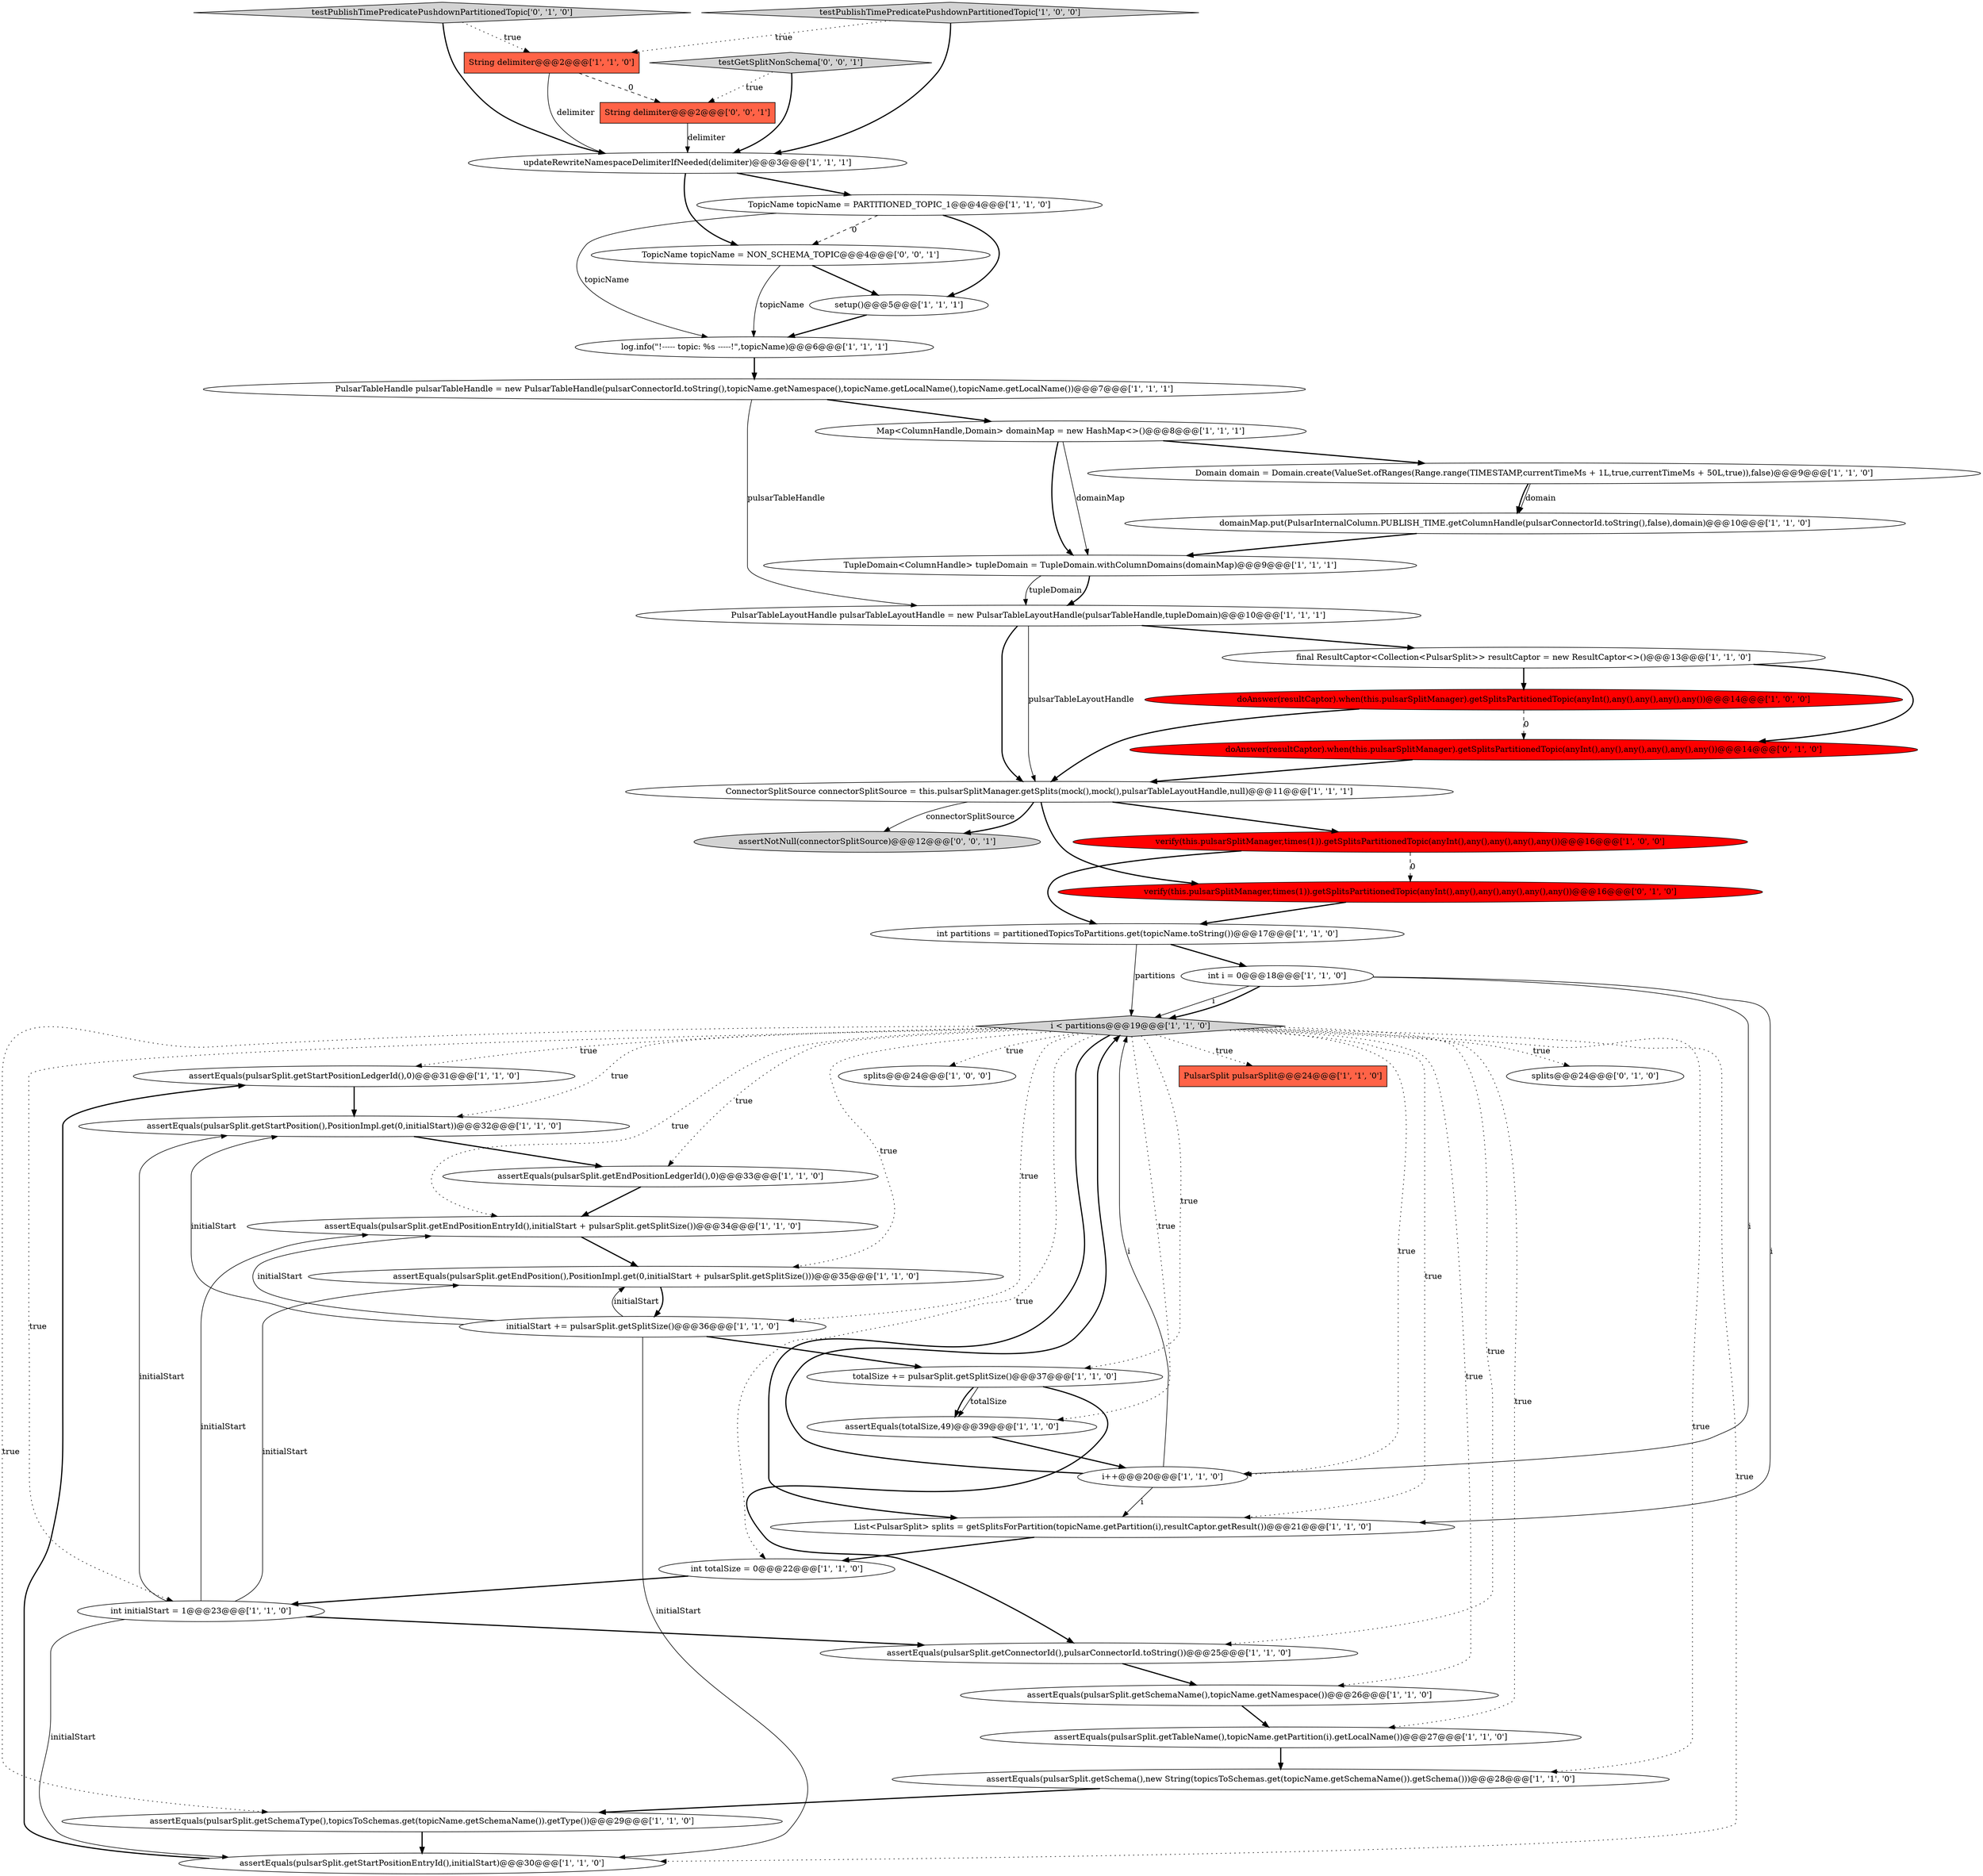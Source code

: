 digraph {
39 [style = filled, label = "splits@@@24@@@['0', '1', '0']", fillcolor = white, shape = ellipse image = "AAA0AAABBB2BBB"];
34 [style = filled, label = "assertEquals(pulsarSplit.getStartPositionLedgerId(),0)@@@31@@@['1', '1', '0']", fillcolor = white, shape = ellipse image = "AAA0AAABBB1BBB"];
15 [style = filled, label = "PulsarTableLayoutHandle pulsarTableLayoutHandle = new PulsarTableLayoutHandle(pulsarTableHandle,tupleDomain)@@@10@@@['1', '1', '1']", fillcolor = white, shape = ellipse image = "AAA0AAABBB1BBB"];
7 [style = filled, label = "assertEquals(totalSize,49)@@@39@@@['1', '1', '0']", fillcolor = white, shape = ellipse image = "AAA0AAABBB1BBB"];
2 [style = filled, label = "assertEquals(pulsarSplit.getEndPosition(),PositionImpl.get(0,initialStart + pulsarSplit.getSplitSize()))@@@35@@@['1', '1', '0']", fillcolor = white, shape = ellipse image = "AAA0AAABBB1BBB"];
10 [style = filled, label = "PulsarTableHandle pulsarTableHandle = new PulsarTableHandle(pulsarConnectorId.toString(),topicName.getNamespace(),topicName.getLocalName(),topicName.getLocalName())@@@7@@@['1', '1', '1']", fillcolor = white, shape = ellipse image = "AAA0AAABBB1BBB"];
18 [style = filled, label = "assertEquals(pulsarSplit.getSchemaName(),topicName.getNamespace())@@@26@@@['1', '1', '0']", fillcolor = white, shape = ellipse image = "AAA0AAABBB1BBB"];
21 [style = filled, label = "ConnectorSplitSource connectorSplitSource = this.pulsarSplitManager.getSplits(mock(),mock(),pulsarTableLayoutHandle,null)@@@11@@@['1', '1', '1']", fillcolor = white, shape = ellipse image = "AAA0AAABBB1BBB"];
23 [style = filled, label = "List<PulsarSplit> splits = getSplitsForPartition(topicName.getPartition(i),resultCaptor.getResult())@@@21@@@['1', '1', '0']", fillcolor = white, shape = ellipse image = "AAA0AAABBB1BBB"];
27 [style = filled, label = "int totalSize = 0@@@22@@@['1', '1', '0']", fillcolor = white, shape = ellipse image = "AAA0AAABBB1BBB"];
11 [style = filled, label = "splits@@@24@@@['1', '0', '0']", fillcolor = white, shape = ellipse image = "AAA0AAABBB1BBB"];
46 [style = filled, label = "String delimiter@@@2@@@['0', '0', '1']", fillcolor = tomato, shape = box image = "AAA0AAABBB3BBB"];
8 [style = filled, label = "Map<ColumnHandle,Domain> domainMap = new HashMap<>()@@@8@@@['1', '1', '1']", fillcolor = white, shape = ellipse image = "AAA0AAABBB1BBB"];
38 [style = filled, label = "TopicName topicName = PARTITIONED_TOPIC_1@@@4@@@['1', '1', '0']", fillcolor = white, shape = ellipse image = "AAA0AAABBB1BBB"];
12 [style = filled, label = "assertEquals(pulsarSplit.getStartPosition(),PositionImpl.get(0,initialStart))@@@32@@@['1', '1', '0']", fillcolor = white, shape = ellipse image = "AAA0AAABBB1BBB"];
36 [style = filled, label = "String delimiter@@@2@@@['1', '1', '0']", fillcolor = tomato, shape = box image = "AAA0AAABBB1BBB"];
43 [style = filled, label = "TopicName topicName = NON_SCHEMA_TOPIC@@@4@@@['0', '0', '1']", fillcolor = white, shape = ellipse image = "AAA0AAABBB3BBB"];
14 [style = filled, label = "i++@@@20@@@['1', '1', '0']", fillcolor = white, shape = ellipse image = "AAA0AAABBB1BBB"];
20 [style = filled, label = "doAnswer(resultCaptor).when(this.pulsarSplitManager).getSplitsPartitionedTopic(anyInt(),any(),any(),any(),any())@@@14@@@['1', '0', '0']", fillcolor = red, shape = ellipse image = "AAA1AAABBB1BBB"];
5 [style = filled, label = "domainMap.put(PulsarInternalColumn.PUBLISH_TIME.getColumnHandle(pulsarConnectorId.toString(),false),domain)@@@10@@@['1', '1', '0']", fillcolor = white, shape = ellipse image = "AAA0AAABBB1BBB"];
45 [style = filled, label = "assertNotNull(connectorSplitSource)@@@12@@@['0', '0', '1']", fillcolor = lightgray, shape = ellipse image = "AAA0AAABBB3BBB"];
3 [style = filled, label = "assertEquals(pulsarSplit.getTableName(),topicName.getPartition(i).getLocalName())@@@27@@@['1', '1', '0']", fillcolor = white, shape = ellipse image = "AAA0AAABBB1BBB"];
9 [style = filled, label = "assertEquals(pulsarSplit.getConnectorId(),pulsarConnectorId.toString())@@@25@@@['1', '1', '0']", fillcolor = white, shape = ellipse image = "AAA0AAABBB1BBB"];
22 [style = filled, label = "i < partitions@@@19@@@['1', '1', '0']", fillcolor = lightgray, shape = diamond image = "AAA0AAABBB1BBB"];
40 [style = filled, label = "testPublishTimePredicatePushdownPartitionedTopic['0', '1', '0']", fillcolor = lightgray, shape = diamond image = "AAA0AAABBB2BBB"];
24 [style = filled, label = "setup()@@@5@@@['1', '1', '1']", fillcolor = white, shape = ellipse image = "AAA0AAABBB1BBB"];
29 [style = filled, label = "totalSize += pulsarSplit.getSplitSize()@@@37@@@['1', '1', '0']", fillcolor = white, shape = ellipse image = "AAA0AAABBB1BBB"];
13 [style = filled, label = "int i = 0@@@18@@@['1', '1', '0']", fillcolor = white, shape = ellipse image = "AAA0AAABBB1BBB"];
16 [style = filled, label = "testPublishTimePredicatePushdownPartitionedTopic['1', '0', '0']", fillcolor = lightgray, shape = diamond image = "AAA0AAABBB1BBB"];
35 [style = filled, label = "assertEquals(pulsarSplit.getEndPositionEntryId(),initialStart + pulsarSplit.getSplitSize())@@@34@@@['1', '1', '0']", fillcolor = white, shape = ellipse image = "AAA0AAABBB1BBB"];
42 [style = filled, label = "doAnswer(resultCaptor).when(this.pulsarSplitManager).getSplitsPartitionedTopic(anyInt(),any(),any(),any(),any(),any())@@@14@@@['0', '1', '0']", fillcolor = red, shape = ellipse image = "AAA1AAABBB2BBB"];
0 [style = filled, label = "assertEquals(pulsarSplit.getSchema(),new String(topicsToSchemas.get(topicName.getSchemaName()).getSchema()))@@@28@@@['1', '1', '0']", fillcolor = white, shape = ellipse image = "AAA0AAABBB1BBB"];
26 [style = filled, label = "initialStart += pulsarSplit.getSplitSize()@@@36@@@['1', '1', '0']", fillcolor = white, shape = ellipse image = "AAA0AAABBB1BBB"];
19 [style = filled, label = "updateRewriteNamespaceDelimiterIfNeeded(delimiter)@@@3@@@['1', '1', '1']", fillcolor = white, shape = ellipse image = "AAA0AAABBB1BBB"];
32 [style = filled, label = "assertEquals(pulsarSplit.getEndPositionLedgerId(),0)@@@33@@@['1', '1', '0']", fillcolor = white, shape = ellipse image = "AAA0AAABBB1BBB"];
41 [style = filled, label = "verify(this.pulsarSplitManager,times(1)).getSplitsPartitionedTopic(anyInt(),any(),any(),any(),any(),any())@@@16@@@['0', '1', '0']", fillcolor = red, shape = ellipse image = "AAA1AAABBB2BBB"];
44 [style = filled, label = "testGetSplitNonSchema['0', '0', '1']", fillcolor = lightgray, shape = diamond image = "AAA0AAABBB3BBB"];
28 [style = filled, label = "assertEquals(pulsarSplit.getSchemaType(),topicsToSchemas.get(topicName.getSchemaName()).getType())@@@29@@@['1', '1', '0']", fillcolor = white, shape = ellipse image = "AAA0AAABBB1BBB"];
17 [style = filled, label = "Domain domain = Domain.create(ValueSet.ofRanges(Range.range(TIMESTAMP,currentTimeMs + 1L,true,currentTimeMs + 50L,true)),false)@@@9@@@['1', '1', '0']", fillcolor = white, shape = ellipse image = "AAA0AAABBB1BBB"];
6 [style = filled, label = "final ResultCaptor<Collection<PulsarSplit>> resultCaptor = new ResultCaptor<>()@@@13@@@['1', '1', '0']", fillcolor = white, shape = ellipse image = "AAA0AAABBB1BBB"];
1 [style = filled, label = "TupleDomain<ColumnHandle> tupleDomain = TupleDomain.withColumnDomains(domainMap)@@@9@@@['1', '1', '1']", fillcolor = white, shape = ellipse image = "AAA0AAABBB1BBB"];
30 [style = filled, label = "verify(this.pulsarSplitManager,times(1)).getSplitsPartitionedTopic(anyInt(),any(),any(),any(),any())@@@16@@@['1', '0', '0']", fillcolor = red, shape = ellipse image = "AAA1AAABBB1BBB"];
37 [style = filled, label = "PulsarSplit pulsarSplit@@@24@@@['1', '1', '0']", fillcolor = tomato, shape = box image = "AAA0AAABBB1BBB"];
4 [style = filled, label = "int initialStart = 1@@@23@@@['1', '1', '0']", fillcolor = white, shape = ellipse image = "AAA0AAABBB1BBB"];
25 [style = filled, label = "int partitions = partitionedTopicsToPartitions.get(topicName.toString())@@@17@@@['1', '1', '0']", fillcolor = white, shape = ellipse image = "AAA0AAABBB1BBB"];
33 [style = filled, label = "log.info(\"!----- topic: %s -----!\",topicName)@@@6@@@['1', '1', '1']", fillcolor = white, shape = ellipse image = "AAA0AAABBB1BBB"];
31 [style = filled, label = "assertEquals(pulsarSplit.getStartPositionEntryId(),initialStart)@@@30@@@['1', '1', '0']", fillcolor = white, shape = ellipse image = "AAA0AAABBB1BBB"];
10->15 [style = solid, label="pulsarTableHandle"];
32->35 [style = bold, label=""];
18->3 [style = bold, label=""];
2->26 [style = bold, label=""];
22->31 [style = dotted, label="true"];
15->21 [style = bold, label=""];
15->21 [style = solid, label="pulsarTableLayoutHandle"];
13->22 [style = solid, label="i"];
13->23 [style = solid, label="i"];
44->19 [style = bold, label=""];
21->45 [style = solid, label="connectorSplitSource"];
21->30 [style = bold, label=""];
40->36 [style = dotted, label="true"];
22->14 [style = dotted, label="true"];
7->14 [style = bold, label=""];
8->1 [style = bold, label=""];
46->19 [style = solid, label="delimiter"];
10->8 [style = bold, label=""];
43->24 [style = bold, label=""];
36->19 [style = solid, label="delimiter"];
22->35 [style = dotted, label="true"];
4->35 [style = solid, label="initialStart"];
13->22 [style = bold, label=""];
42->21 [style = bold, label=""];
17->5 [style = bold, label=""];
22->29 [style = dotted, label="true"];
26->35 [style = solid, label="initialStart"];
22->23 [style = dotted, label="true"];
29->7 [style = solid, label="totalSize"];
30->41 [style = dashed, label="0"];
22->0 [style = dotted, label="true"];
44->46 [style = dotted, label="true"];
22->7 [style = dotted, label="true"];
14->22 [style = bold, label=""];
21->41 [style = bold, label=""];
8->1 [style = solid, label="domainMap"];
16->19 [style = bold, label=""];
22->23 [style = bold, label=""];
3->0 [style = bold, label=""];
8->17 [style = bold, label=""];
21->45 [style = bold, label=""];
5->1 [style = bold, label=""];
36->46 [style = dashed, label="0"];
14->22 [style = solid, label="i"];
26->31 [style = solid, label="initialStart"];
26->12 [style = solid, label="initialStart"];
25->22 [style = solid, label="partitions"];
38->33 [style = solid, label="topicName"];
1->15 [style = solid, label="tupleDomain"];
13->14 [style = solid, label="i"];
22->9 [style = dotted, label="true"];
22->32 [style = dotted, label="true"];
22->4 [style = dotted, label="true"];
19->38 [style = bold, label=""];
4->9 [style = bold, label=""];
22->18 [style = dotted, label="true"];
38->24 [style = bold, label=""];
26->2 [style = solid, label="initialStart"];
28->31 [style = bold, label=""];
35->2 [style = bold, label=""];
6->42 [style = bold, label=""];
4->2 [style = solid, label="initialStart"];
12->32 [style = bold, label=""];
40->19 [style = bold, label=""];
22->37 [style = dotted, label="true"];
16->36 [style = dotted, label="true"];
38->43 [style = dashed, label="0"];
4->31 [style = solid, label="initialStart"];
31->34 [style = bold, label=""];
6->20 [style = bold, label=""];
24->33 [style = bold, label=""];
9->18 [style = bold, label=""];
20->42 [style = dashed, label="0"];
43->33 [style = solid, label="topicName"];
22->26 [style = dotted, label="true"];
22->27 [style = dotted, label="true"];
22->3 [style = dotted, label="true"];
19->43 [style = bold, label=""];
22->34 [style = dotted, label="true"];
23->27 [style = bold, label=""];
25->13 [style = bold, label=""];
22->39 [style = dotted, label="true"];
1->15 [style = bold, label=""];
26->29 [style = bold, label=""];
29->9 [style = bold, label=""];
22->28 [style = dotted, label="true"];
30->25 [style = bold, label=""];
22->11 [style = dotted, label="true"];
33->10 [style = bold, label=""];
15->6 [style = bold, label=""];
34->12 [style = bold, label=""];
17->5 [style = solid, label="domain"];
22->12 [style = dotted, label="true"];
22->2 [style = dotted, label="true"];
4->12 [style = solid, label="initialStart"];
20->21 [style = bold, label=""];
27->4 [style = bold, label=""];
29->7 [style = bold, label=""];
14->23 [style = solid, label="i"];
41->25 [style = bold, label=""];
0->28 [style = bold, label=""];
}
